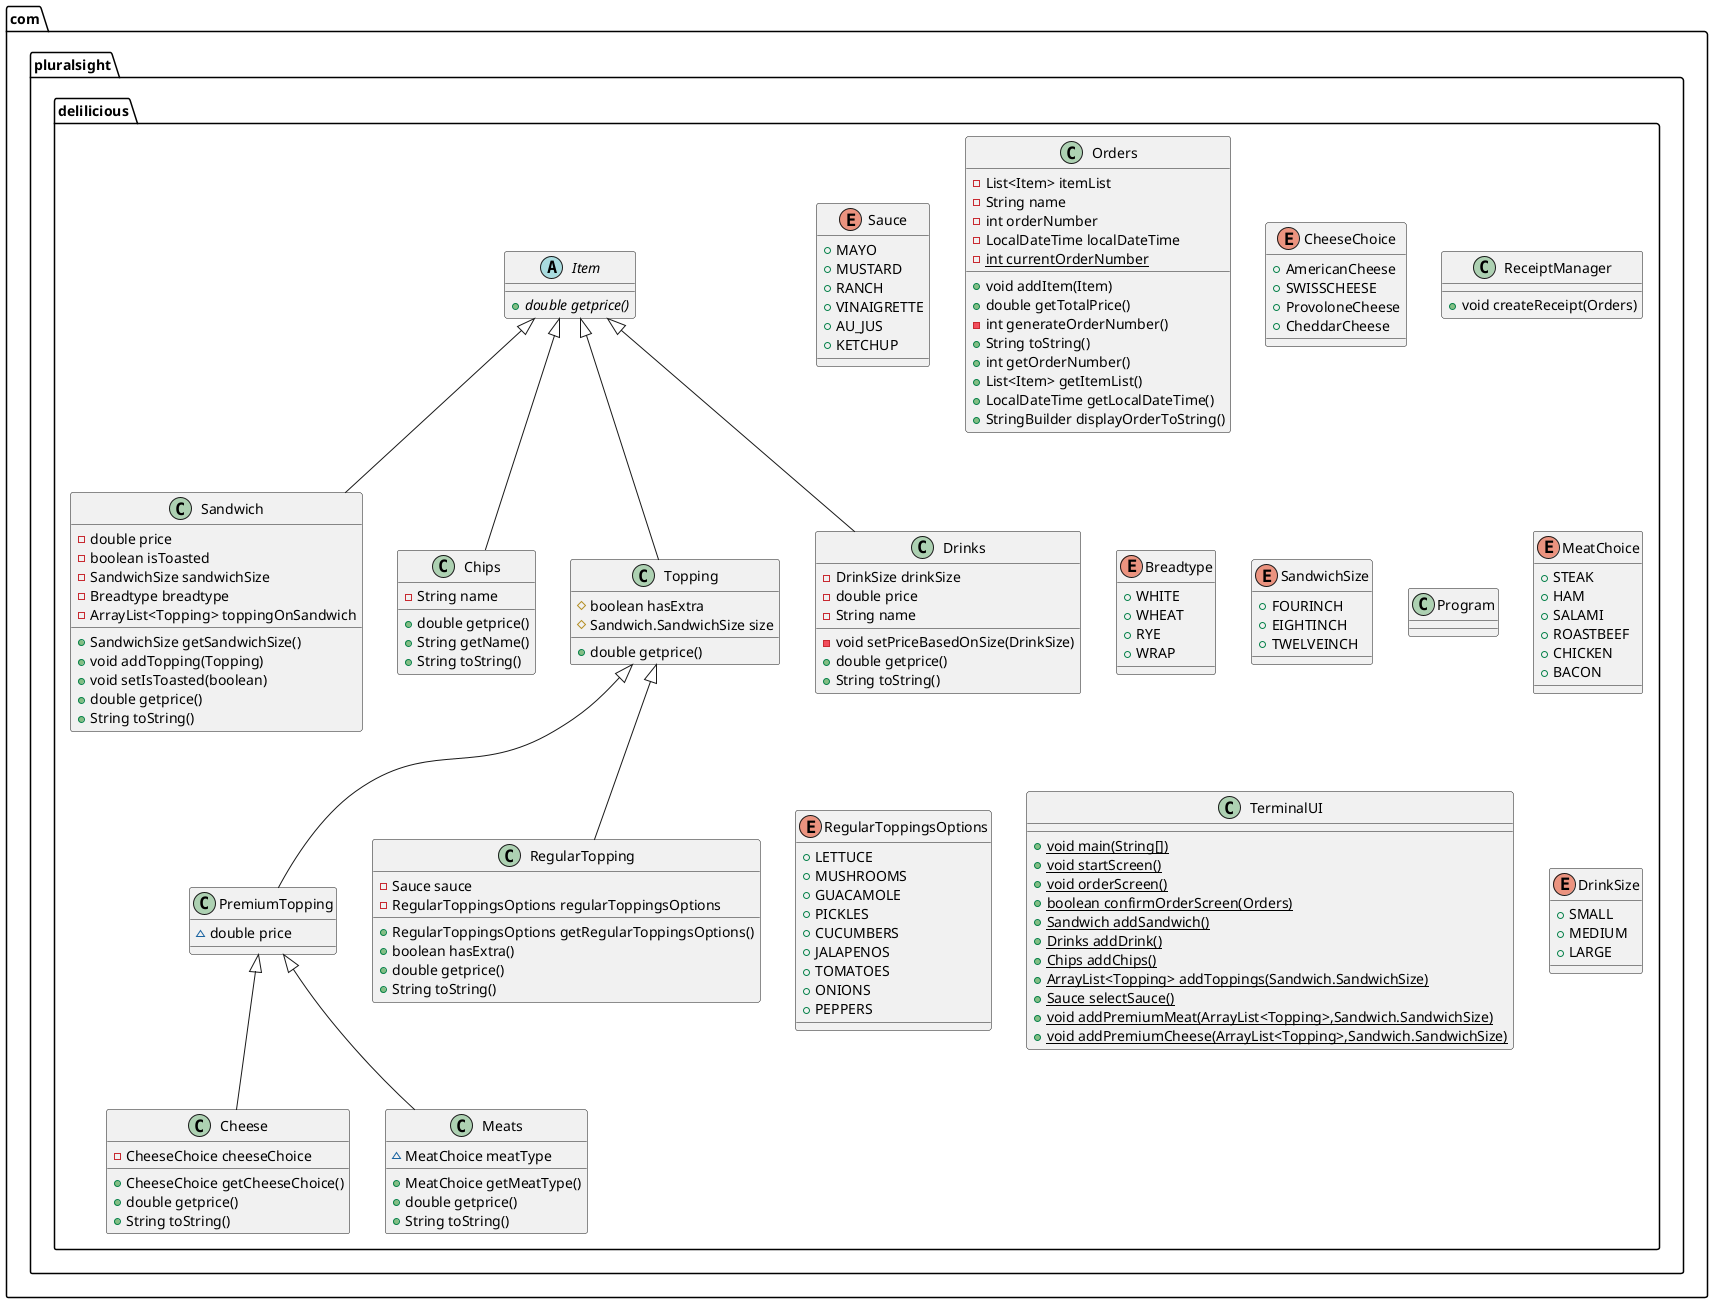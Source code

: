 @startuml
enum com.pluralsight.delilicious.Sauce {
+  MAYO
+  MUSTARD
+  RANCH
+  VINAIGRETTE
+  AU_JUS
+  KETCHUP
}

class com.pluralsight.delilicious.Orders {
- List<Item> itemList
- String name
- int orderNumber
- LocalDateTime localDateTime
- {static} int currentOrderNumber
+ void addItem(Item)
+ double getTotalPrice()
- int generateOrderNumber()
+ String toString()
+ int getOrderNumber()
+ List<Item> getItemList()
+ LocalDateTime getLocalDateTime()
+ StringBuilder displayOrderToString()
}


class com.pluralsight.delilicious.Cheese {
- CheeseChoice cheeseChoice
+ CheeseChoice getCheeseChoice()
+ double getprice()
+ String toString()
}


enum com.pluralsight.delilicious.CheeseChoice {
+  AmericanCheese
+  SWISSCHEESE
+  ProvoloneCheese
+  CheddarCheese
}

class com.pluralsight.delilicious.ReceiptManager {
+ void createReceipt(Orders)
}

class com.pluralsight.delilicious.PremiumTopping {
~ double price
}

class com.pluralsight.delilicious.RegularTopping {
- Sauce sauce
- RegularToppingsOptions regularToppingsOptions
+ RegularToppingsOptions getRegularToppingsOptions()
+ boolean hasExtra()
+ double getprice()
+ String toString()
}


class com.pluralsight.delilicious.Sandwich {
- double price
- boolean isToasted
- SandwichSize sandwichSize
- Breadtype breadtype
- ArrayList<Topping> toppingOnSandwich
+ SandwichSize getSandwichSize()
+ void addTopping(Topping)
+ void setIsToasted(boolean)
+ double getprice()
+ String toString()
}


enum com.pluralsight.delilicious.Breadtype {
+  WHITE
+  WHEAT
+  RYE
+  WRAP
}

enum com.pluralsight.delilicious.SandwichSize {
+  FOURINCH
+  EIGHTINCH
+  TWELVEINCH
}

abstract class com.pluralsight.delilicious.Item {
+ {abstract}double getprice()
}

class com.pluralsight.delilicious.Program {
}
class com.pluralsight.delilicious.Meats {
~ MeatChoice meatType
+ MeatChoice getMeatType()
+ double getprice()
+ String toString()
}


enum com.pluralsight.delilicious.MeatChoice {
+  STEAK
+  HAM
+  SALAMI
+  ROASTBEEF
+  CHICKEN
+  BACON
}

class com.pluralsight.delilicious.Chips {
- String name
+ double getprice()
+ String getName()
+ String toString()
}


class com.pluralsight.delilicious.Topping {
# boolean hasExtra
# Sandwich.SandwichSize size
+ double getprice()
}


enum com.pluralsight.delilicious.RegularToppingsOptions {
+  LETTUCE
+  MUSHROOMS
+  GUACAMOLE
+  PICKLES
+  CUCUMBERS
+  JALAPENOS
+  TOMATOES
+  ONIONS
+  PEPPERS
}

class com.pluralsight.delilicious.TerminalUI {
+ {static} void main(String[])
+ {static} void startScreen()
+ {static} void orderScreen()
+ {static} boolean confirmOrderScreen(Orders)
+ {static} Sandwich addSandwich()
+ {static} Drinks addDrink()
+ {static} Chips addChips()
+ {static} ArrayList<Topping> addToppings(Sandwich.SandwichSize)
+ {static} Sauce selectSauce()
+ {static} void addPremiumMeat(ArrayList<Topping>,Sandwich.SandwichSize)
+ {static} void addPremiumCheese(ArrayList<Topping>,Sandwich.SandwichSize)
}

class com.pluralsight.delilicious.Drinks {
- DrinkSize drinkSize
- double price
- String name
- void setPriceBasedOnSize(DrinkSize)
+ double getprice()
+ String toString()
}


enum com.pluralsight.delilicious.DrinkSize {
+  SMALL
+  MEDIUM
+  LARGE
}



com.pluralsight.delilicious.PremiumTopping <|-- com.pluralsight.delilicious.Cheese
com.pluralsight.delilicious.Topping <|-- com.pluralsight.delilicious.PremiumTopping
com.pluralsight.delilicious.Topping <|-- com.pluralsight.delilicious.RegularTopping
com.pluralsight.delilicious.Item <|-- com.pluralsight.delilicious.Sandwich
com.pluralsight.delilicious.PremiumTopping <|-- com.pluralsight.delilicious.Meats
com.pluralsight.delilicious.Item <|-- com.pluralsight.delilicious.Chips
com.pluralsight.delilicious.Item <|-- com.pluralsight.delilicious.Topping
com.pluralsight.delilicious.Item <|-- com.pluralsight.delilicious.Drinks
@enduml